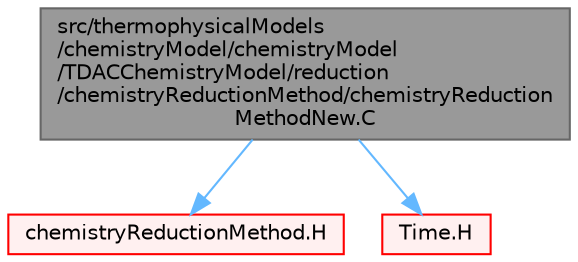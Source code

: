 digraph "src/thermophysicalModels/chemistryModel/chemistryModel/TDACChemistryModel/reduction/chemistryReductionMethod/chemistryReductionMethodNew.C"
{
 // LATEX_PDF_SIZE
  bgcolor="transparent";
  edge [fontname=Helvetica,fontsize=10,labelfontname=Helvetica,labelfontsize=10];
  node [fontname=Helvetica,fontsize=10,shape=box,height=0.2,width=0.4];
  Node1 [id="Node000001",label="src/thermophysicalModels\l/chemistryModel/chemistryModel\l/TDACChemistryModel/reduction\l/chemistryReductionMethod/chemistryReduction\lMethodNew.C",height=0.2,width=0.4,color="gray40", fillcolor="grey60", style="filled", fontcolor="black",tooltip=" "];
  Node1 -> Node2 [id="edge1_Node000001_Node000002",color="steelblue1",style="solid",tooltip=" "];
  Node2 [id="Node000002",label="chemistryReductionMethod.H",height=0.2,width=0.4,color="red", fillcolor="#FFF0F0", style="filled",URL="$chemistryReductionMethod_8H.html",tooltip=" "];
  Node1 -> Node186 [id="edge2_Node000001_Node000186",color="steelblue1",style="solid",tooltip=" "];
  Node186 [id="Node000186",label="Time.H",height=0.2,width=0.4,color="red", fillcolor="#FFF0F0", style="filled",URL="$Time_8H.html",tooltip=" "];
}
